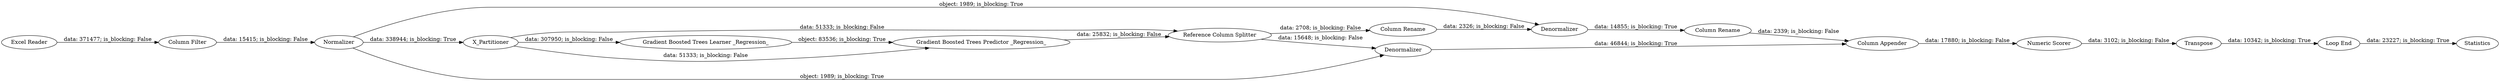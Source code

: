 digraph {
	"-4762177934207088837_34" [label="Excel Reader"]
	"-4762177934207088837_33" [label="Numeric Scorer"]
	"-4762177934207088837_59" [label=Transpose]
	"-4762177934207088837_82" [label="Gradient Boosted Trees Learner _Regression_"]
	"-4762177934207088837_32" [label="Column Appender"]
	"-4762177934207088837_31" [label="Column Rename"]
	"-4762177934207088837_27" [label="Reference Column Splitter"]
	"-4762177934207088837_29" [label=Denormalizer]
	"-4762177934207088837_30" [label="Column Rename"]
	"-4762177934207088837_23" [label="Column Filter"]
	"-4762177934207088837_26" [label=Normalizer]
	"-4762177934207088837_72" [label="Loop End"]
	"-4762177934207088837_28" [label=Denormalizer]
	"-4762177934207088837_83" [label="Gradient Boosted Trees Predictor _Regression_"]
	"-4762177934207088837_81" [label=X_Partitioner]
	"-4762177934207088837_80" [label=Statistics]
	"-4762177934207088837_23" -> "-4762177934207088837_26" [label="data: 15415; is_blocking: False"]
	"-4762177934207088837_26" -> "-4762177934207088837_28" [label="object: 1989; is_blocking: True"]
	"-4762177934207088837_83" -> "-4762177934207088837_27" [label="data: 25832; is_blocking: False"]
	"-4762177934207088837_81" -> "-4762177934207088837_27" [label="data: 51333; is_blocking: False"]
	"-4762177934207088837_81" -> "-4762177934207088837_82" [label="data: 307950; is_blocking: False"]
	"-4762177934207088837_26" -> "-4762177934207088837_29" [label="object: 1989; is_blocking: True"]
	"-4762177934207088837_26" -> "-4762177934207088837_81" [label="data: 338944; is_blocking: True"]
	"-4762177934207088837_82" -> "-4762177934207088837_83" [label="object: 83536; is_blocking: True"]
	"-4762177934207088837_27" -> "-4762177934207088837_28" [label="data: 15648; is_blocking: False"]
	"-4762177934207088837_28" -> "-4762177934207088837_32" [label="data: 46844; is_blocking: True"]
	"-4762177934207088837_33" -> "-4762177934207088837_59" [label="data: 3102; is_blocking: False"]
	"-4762177934207088837_31" -> "-4762177934207088837_32" [label="data: 2339; is_blocking: False"]
	"-4762177934207088837_59" -> "-4762177934207088837_72" [label="data: 10342; is_blocking: True"]
	"-4762177934207088837_29" -> "-4762177934207088837_31" [label="data: 14855; is_blocking: True"]
	"-4762177934207088837_30" -> "-4762177934207088837_29" [label="data: 2326; is_blocking: False"]
	"-4762177934207088837_81" -> "-4762177934207088837_83" [label="data: 51333; is_blocking: False"]
	"-4762177934207088837_72" -> "-4762177934207088837_80" [label="data: 23227; is_blocking: True"]
	"-4762177934207088837_27" -> "-4762177934207088837_30" [label="data: 2708; is_blocking: False"]
	"-4762177934207088837_34" -> "-4762177934207088837_23" [label="data: 371477; is_blocking: False"]
	"-4762177934207088837_32" -> "-4762177934207088837_33" [label="data: 17880; is_blocking: False"]
	rankdir=LR
}
